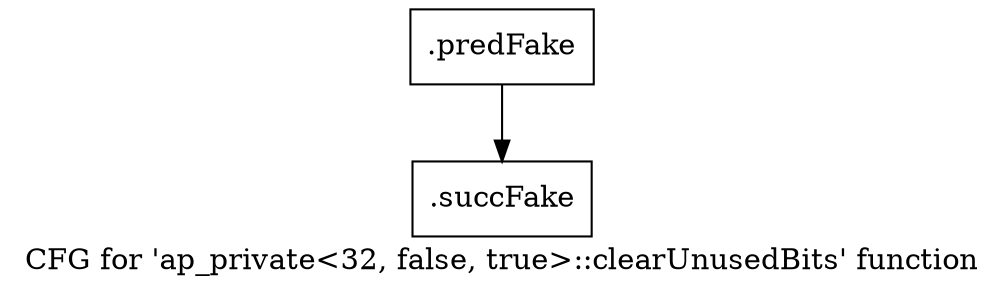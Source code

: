 digraph "CFG for 'ap_private\<32, false, true\>::clearUnusedBits' function" {
	label="CFG for 'ap_private\<32, false, true\>::clearUnusedBits' function";

	Node0x4795a30 [shape=record,filename="",linenumber="",label="{.predFake}"];
	Node0x4795a30 -> Node0x47cb820[ callList="" memoryops="" filename="/media/miguel/NewVolume/Linux/Xilinx/Vitis_HLS/2020.2/include/etc/ap_private.h" execusionnum="1032"];
	Node0x47cb820 [shape=record,filename="/media/miguel/NewVolume/Linux/Xilinx/Vitis_HLS/2020.2/include/etc/ap_private.h",linenumber="2204",label="{.succFake}"];
}
